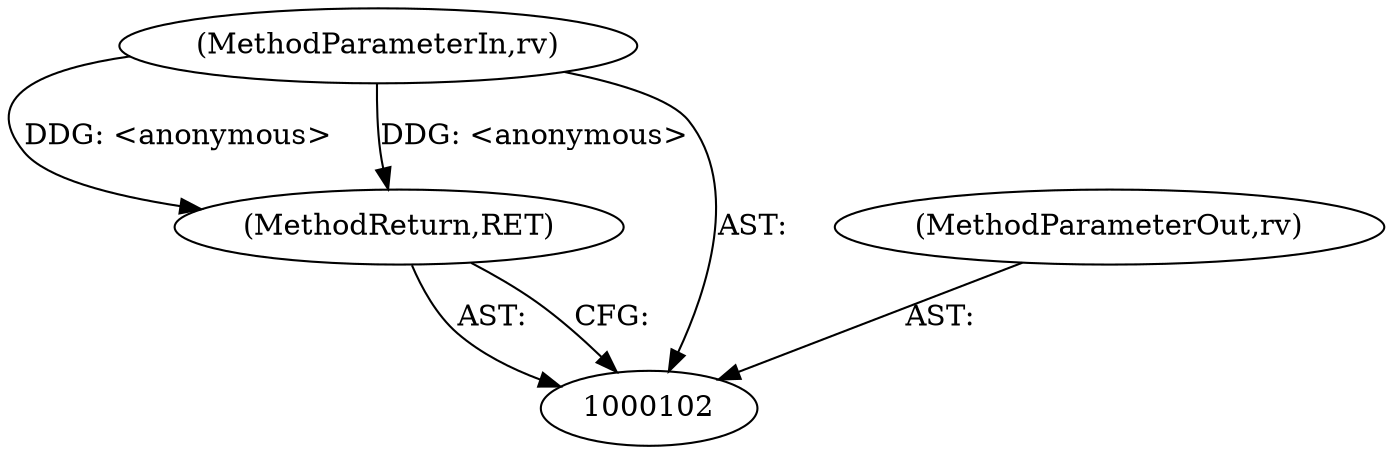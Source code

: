 digraph "0_php-src_7245bff300d3fa8bacbef7897ff080a6f1c23eba?w=1_57" {
"1000105" [label="(MethodReturn,RET)"];
"1000103" [label="(MethodParameterIn,rv)"];
"1000139" [label="(MethodParameterOut,rv)"];
"1000105" -> "1000102"  [label="AST: "];
"1000105" -> "1000102"  [label="CFG: "];
"1000103" -> "1000105"  [label="DDG: <anonymous>"];
"1000103" -> "1000102"  [label="AST: "];
"1000103" -> "1000105"  [label="DDG: <anonymous>"];
"1000139" -> "1000102"  [label="AST: "];
}
